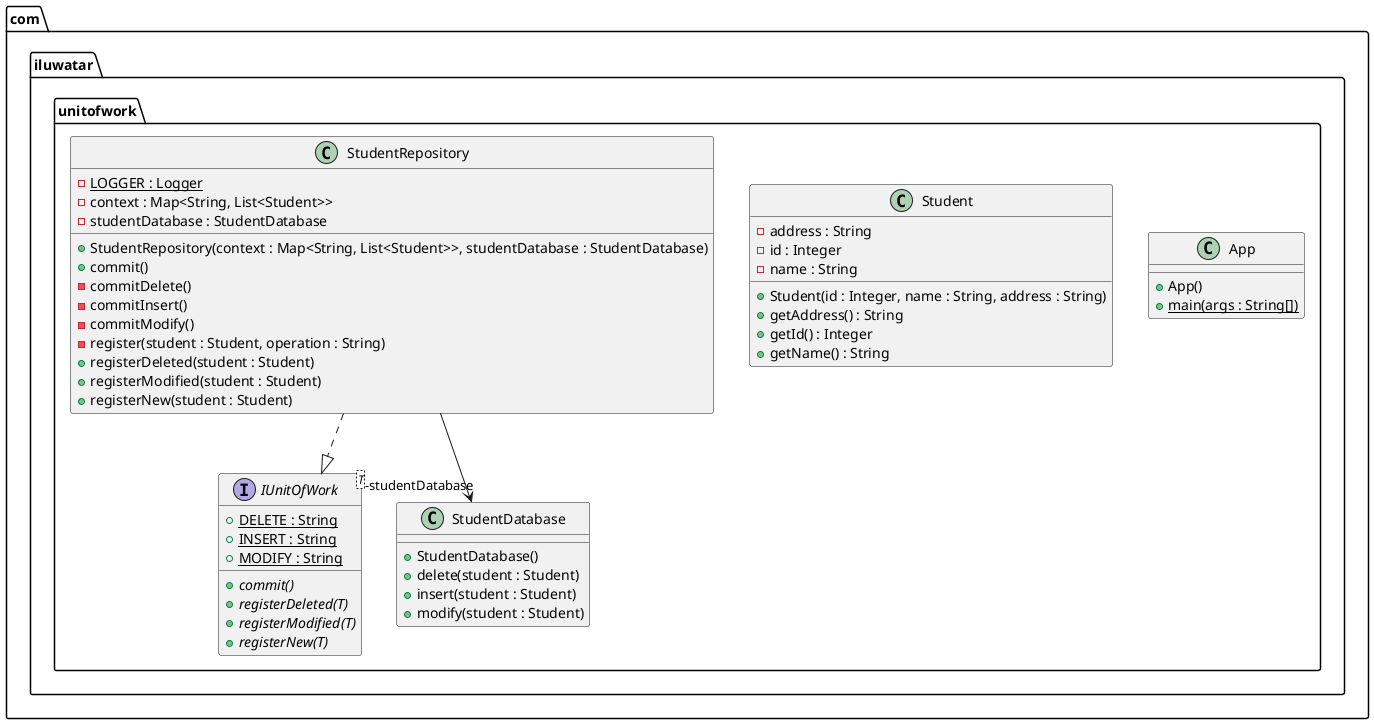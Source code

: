 @startuml
package com.iluwatar.unitofwork {
  class App {
    + App()
    + main(args : String[]) {static}
  }
  interface IUnitOfWork<T> {
    + DELETE : String {static}
    + INSERT : String {static}
    + MODIFY : String {static}
    + commit() {abstract}
    + registerDeleted(T) {abstract}
    + registerModified(T) {abstract}
    + registerNew(T) {abstract}
  }
  class Student {
    - address : String
    - id : Integer
    - name : String
    + Student(id : Integer, name : String, address : String)
    + getAddress() : String
    + getId() : Integer
    + getName() : String
  }
  class StudentDatabase {
    + StudentDatabase()
    + delete(student : Student)
    + insert(student : Student)
    + modify(student : Student)
  }
  class StudentRepository {
    - LOGGER : Logger {static}
    - context : Map<String, List<Student>>
    - studentDatabase : StudentDatabase
    + StudentRepository(context : Map<String, List<Student>>, studentDatabase : StudentDatabase)
    + commit()
    - commitDelete()
    - commitInsert()
    - commitModify()
    - register(student : Student, operation : String)
    + registerDeleted(student : Student)
    + registerModified(student : Student)
    + registerNew(student : Student)
  }
}
StudentRepository -->  "-studentDatabase" StudentDatabase
StudentRepository ..|> IUnitOfWork 
@enduml